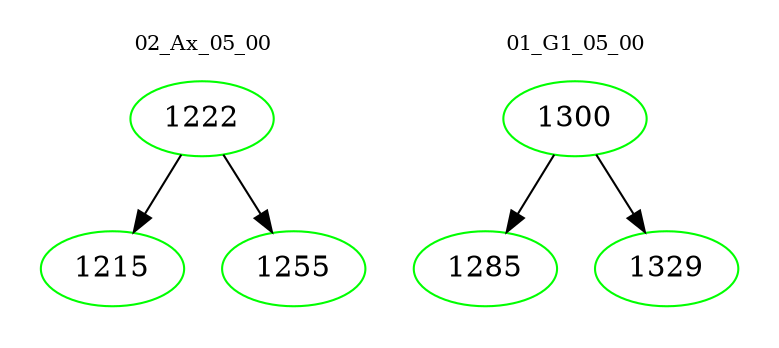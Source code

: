 digraph{
subgraph cluster_0 {
color = white
label = "02_Ax_05_00";
fontsize=10;
T0_1222 [label="1222", color="green"]
T0_1222 -> T0_1215 [color="black"]
T0_1215 [label="1215", color="green"]
T0_1222 -> T0_1255 [color="black"]
T0_1255 [label="1255", color="green"]
}
subgraph cluster_1 {
color = white
label = "01_G1_05_00";
fontsize=10;
T1_1300 [label="1300", color="green"]
T1_1300 -> T1_1285 [color="black"]
T1_1285 [label="1285", color="green"]
T1_1300 -> T1_1329 [color="black"]
T1_1329 [label="1329", color="green"]
}
}
